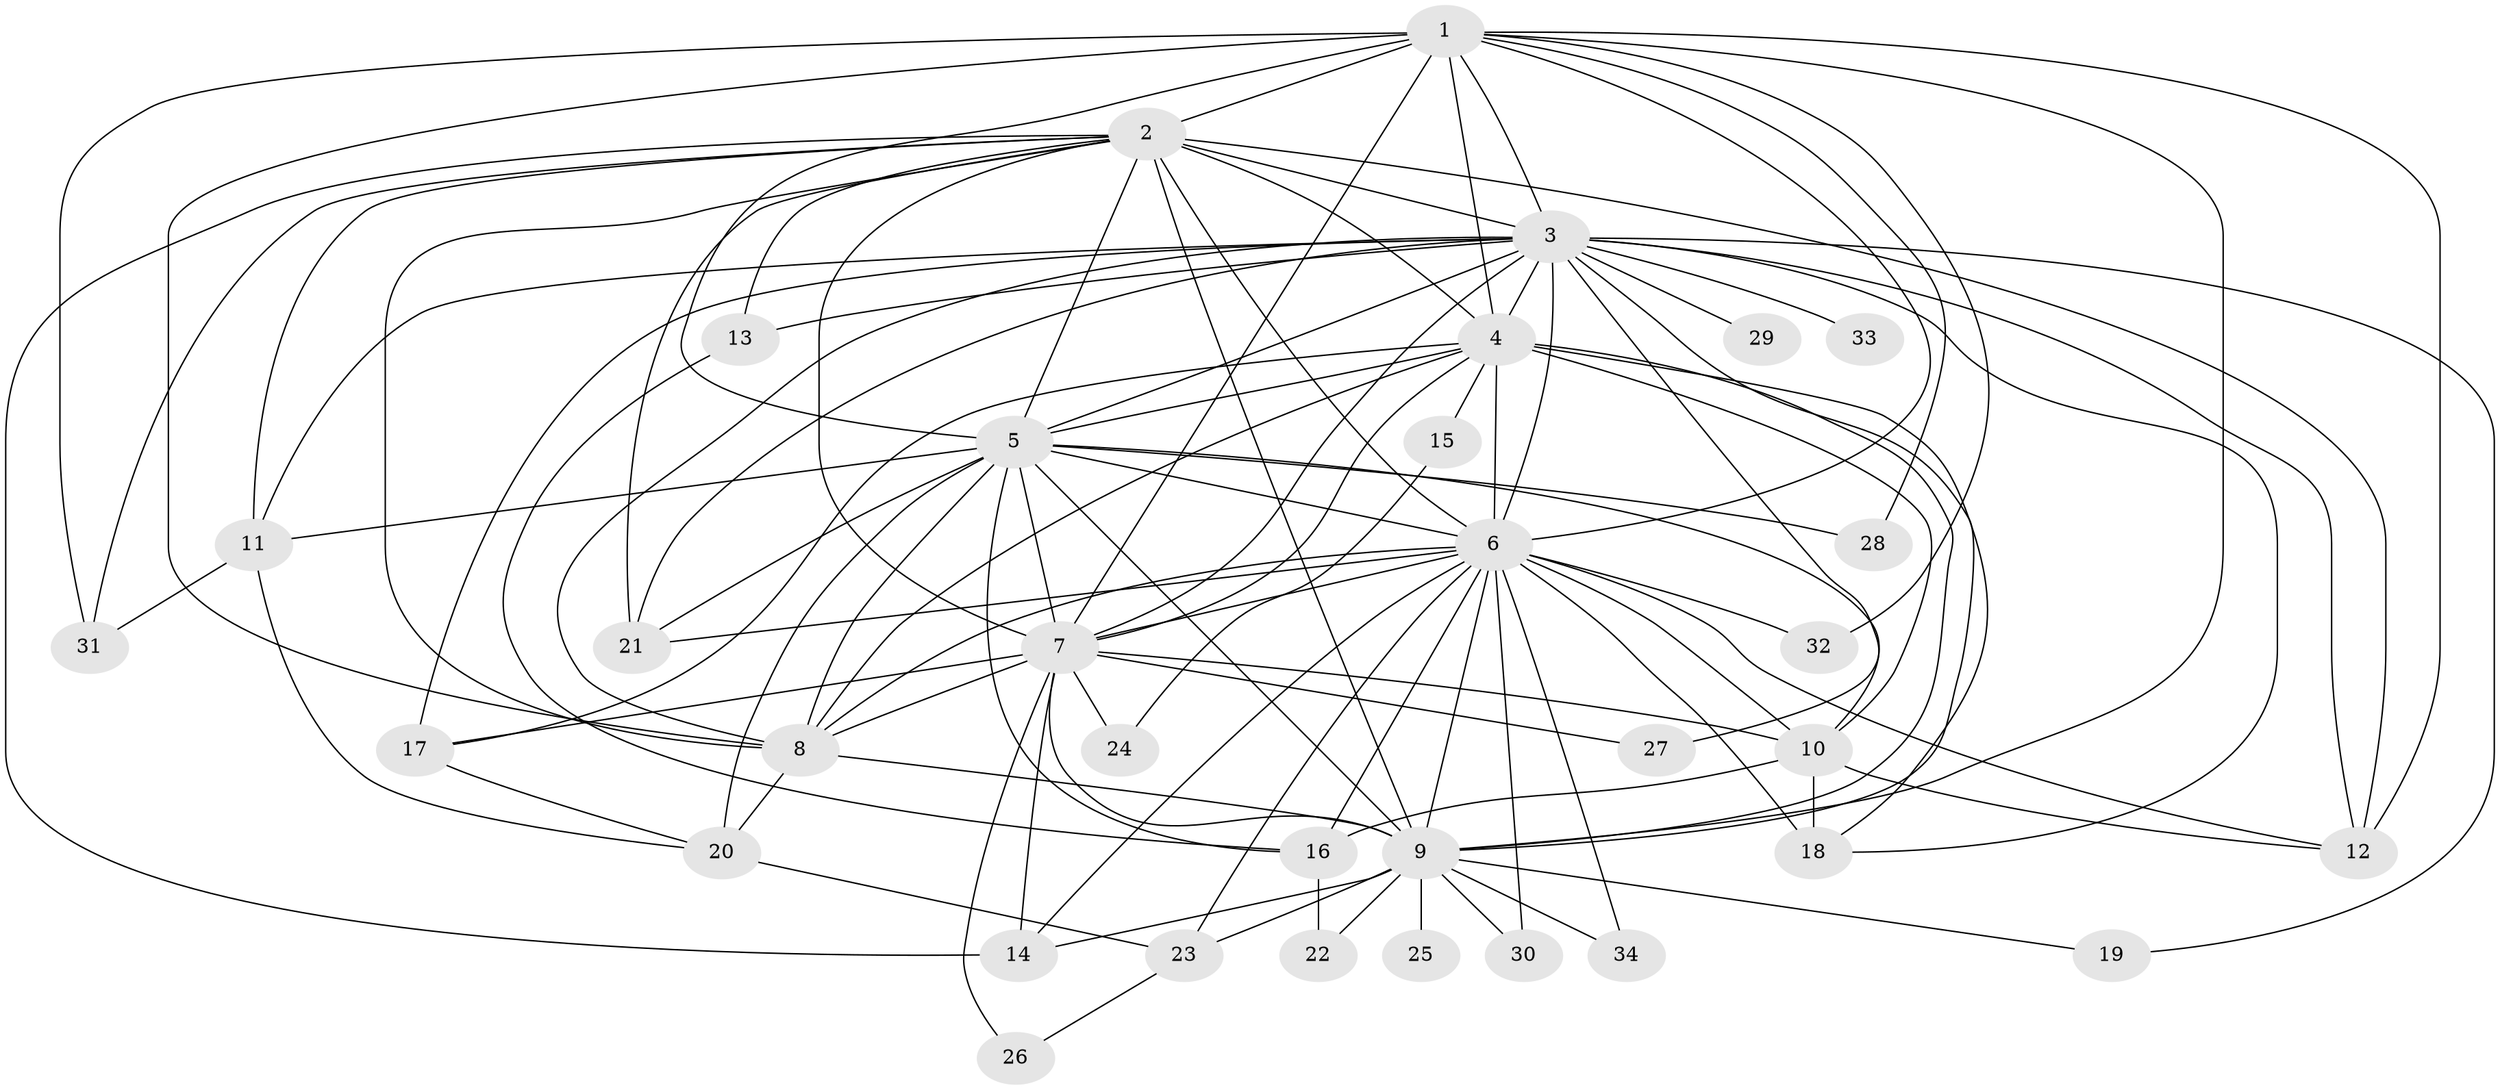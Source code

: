 // original degree distribution, {15: 0.024096385542168676, 20: 0.024096385542168676, 27: 0.012048192771084338, 22: 0.012048192771084338, 9: 0.012048192771084338, 17: 0.012048192771084338, 24: 0.012048192771084338, 18: 0.012048192771084338, 10: 0.024096385542168676, 4: 0.10843373493975904, 2: 0.5903614457831325, 3: 0.14457831325301204, 5: 0.012048192771084338}
// Generated by graph-tools (version 1.1) at 2025/49/03/04/25 22:49:51]
// undirected, 34 vertices, 101 edges
graph export_dot {
  node [color=gray90,style=filled];
  1;
  2;
  3;
  4;
  5;
  6;
  7;
  8;
  9;
  10;
  11;
  12;
  13;
  14;
  15;
  16;
  17;
  18;
  19;
  20;
  21;
  22;
  23;
  24;
  25;
  26;
  27;
  28;
  29;
  30;
  31;
  32;
  33;
  34;
  1 -- 2 [weight=4.0];
  1 -- 3 [weight=1.0];
  1 -- 4 [weight=1.0];
  1 -- 5 [weight=1.0];
  1 -- 6 [weight=1.0];
  1 -- 7 [weight=1.0];
  1 -- 8 [weight=1.0];
  1 -- 9 [weight=1.0];
  1 -- 12 [weight=1.0];
  1 -- 28 [weight=1.0];
  1 -- 31 [weight=1.0];
  1 -- 32 [weight=2.0];
  2 -- 3 [weight=3.0];
  2 -- 4 [weight=2.0];
  2 -- 5 [weight=2.0];
  2 -- 6 [weight=5.0];
  2 -- 7 [weight=3.0];
  2 -- 8 [weight=3.0];
  2 -- 9 [weight=2.0];
  2 -- 11 [weight=1.0];
  2 -- 12 [weight=2.0];
  2 -- 13 [weight=3.0];
  2 -- 14 [weight=1.0];
  2 -- 21 [weight=1.0];
  2 -- 31 [weight=1.0];
  3 -- 4 [weight=2.0];
  3 -- 5 [weight=1.0];
  3 -- 6 [weight=3.0];
  3 -- 7 [weight=1.0];
  3 -- 8 [weight=1.0];
  3 -- 9 [weight=1.0];
  3 -- 11 [weight=1.0];
  3 -- 12 [weight=1.0];
  3 -- 13 [weight=2.0];
  3 -- 17 [weight=1.0];
  3 -- 18 [weight=2.0];
  3 -- 19 [weight=1.0];
  3 -- 21 [weight=1.0];
  3 -- 27 [weight=1.0];
  3 -- 29 [weight=1.0];
  3 -- 33 [weight=1.0];
  4 -- 5 [weight=1.0];
  4 -- 6 [weight=1.0];
  4 -- 7 [weight=1.0];
  4 -- 8 [weight=1.0];
  4 -- 9 [weight=1.0];
  4 -- 10 [weight=1.0];
  4 -- 15 [weight=1.0];
  4 -- 17 [weight=1.0];
  4 -- 18 [weight=1.0];
  5 -- 6 [weight=1.0];
  5 -- 7 [weight=3.0];
  5 -- 8 [weight=1.0];
  5 -- 9 [weight=2.0];
  5 -- 10 [weight=1.0];
  5 -- 11 [weight=1.0];
  5 -- 16 [weight=4.0];
  5 -- 20 [weight=1.0];
  5 -- 21 [weight=1.0];
  5 -- 28 [weight=2.0];
  6 -- 7 [weight=3.0];
  6 -- 8 [weight=14.0];
  6 -- 9 [weight=1.0];
  6 -- 10 [weight=1.0];
  6 -- 12 [weight=1.0];
  6 -- 14 [weight=1.0];
  6 -- 16 [weight=2.0];
  6 -- 18 [weight=2.0];
  6 -- 21 [weight=1.0];
  6 -- 23 [weight=1.0];
  6 -- 30 [weight=2.0];
  6 -- 32 [weight=3.0];
  6 -- 34 [weight=1.0];
  7 -- 8 [weight=1.0];
  7 -- 9 [weight=1.0];
  7 -- 10 [weight=2.0];
  7 -- 14 [weight=1.0];
  7 -- 17 [weight=1.0];
  7 -- 24 [weight=1.0];
  7 -- 26 [weight=1.0];
  7 -- 27 [weight=1.0];
  8 -- 9 [weight=1.0];
  8 -- 20 [weight=1.0];
  9 -- 14 [weight=1.0];
  9 -- 19 [weight=1.0];
  9 -- 22 [weight=1.0];
  9 -- 23 [weight=1.0];
  9 -- 25 [weight=1.0];
  9 -- 30 [weight=1.0];
  9 -- 34 [weight=1.0];
  10 -- 12 [weight=1.0];
  10 -- 16 [weight=1.0];
  10 -- 18 [weight=5.0];
  11 -- 20 [weight=1.0];
  11 -- 31 [weight=2.0];
  13 -- 16 [weight=2.0];
  15 -- 24 [weight=1.0];
  16 -- 22 [weight=1.0];
  17 -- 20 [weight=1.0];
  20 -- 23 [weight=1.0];
  23 -- 26 [weight=1.0];
}
